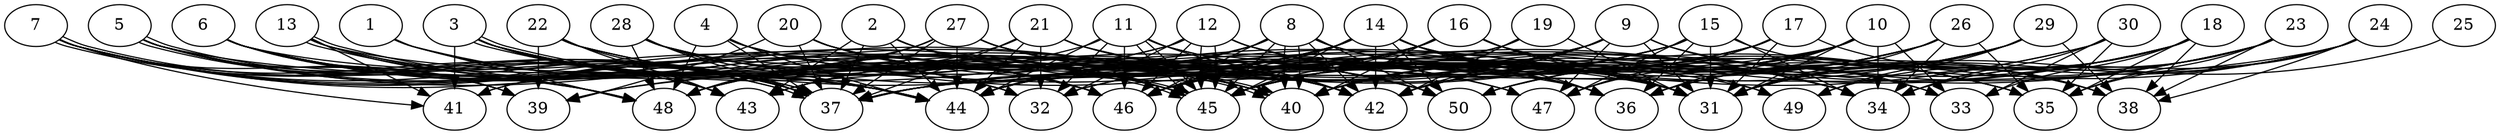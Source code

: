 // DAG automatically generated by daggen at Thu Oct  3 14:07:57 2019
// ./daggen --dot -n 50 --ccr 0.4 --fat 0.9 --regular 0.7 --density 0.7 --mindata 5242880 --maxdata 52428800 
digraph G {
  1 [size="43059200", alpha="0.07", expect_size="17223680"] 
  1 -> 40 [size ="17223680"]
  1 -> 44 [size ="17223680"]
  1 -> 48 [size ="17223680"]
  2 [size="18982400", alpha="0.14", expect_size="7592960"] 
  2 -> 34 [size ="7592960"]
  2 -> 37 [size ="7592960"]
  2 -> 40 [size ="7592960"]
  2 -> 43 [size ="7592960"]
  2 -> 44 [size ="7592960"]
  2 -> 45 [size ="7592960"]
  3 [size="57448960", alpha="0.06", expect_size="22979584"] 
  3 -> 37 [size ="22979584"]
  3 -> 40 [size ="22979584"]
  3 -> 40 [size ="22979584"]
  3 -> 41 [size ="22979584"]
  3 -> 42 [size ="22979584"]
  3 -> 43 [size ="22979584"]
  3 -> 44 [size ="22979584"]
  3 -> 46 [size ="22979584"]
  3 -> 50 [size ="22979584"]
  4 [size="114854400", alpha="0.02", expect_size="45941760"] 
  4 -> 34 [size ="45941760"]
  4 -> 37 [size ="45941760"]
  4 -> 44 [size ="45941760"]
  4 -> 46 [size ="45941760"]
  4 -> 48 [size ="45941760"]
  4 -> 50 [size ="45941760"]
  5 [size="25868800", alpha="0.04", expect_size="10347520"] 
  5 -> 37 [size ="10347520"]
  5 -> 37 [size ="10347520"]
  5 -> 39 [size ="10347520"]
  5 -> 40 [size ="10347520"]
  5 -> 43 [size ="10347520"]
  5 -> 44 [size ="10347520"]
  5 -> 46 [size ="10347520"]
  5 -> 48 [size ="10347520"]
  5 -> 49 [size ="10347520"]
  6 [size="46755840", alpha="0.15", expect_size="18702336"] 
  6 -> 32 [size ="18702336"]
  6 -> 36 [size ="18702336"]
  6 -> 37 [size ="18702336"]
  6 -> 39 [size ="18702336"]
  6 -> 44 [size ="18702336"]
  6 -> 45 [size ="18702336"]
  6 -> 46 [size ="18702336"]
  6 -> 48 [size ="18702336"]
  7 [size="61542400", alpha="0.02", expect_size="24616960"] 
  7 -> 32 [size ="24616960"]
  7 -> 37 [size ="24616960"]
  7 -> 37 [size ="24616960"]
  7 -> 39 [size ="24616960"]
  7 -> 40 [size ="24616960"]
  7 -> 41 [size ="24616960"]
  7 -> 43 [size ="24616960"]
  7 -> 44 [size ="24616960"]
  7 -> 45 [size ="24616960"]
  7 -> 46 [size ="24616960"]
  7 -> 48 [size ="24616960"]
  8 [size="110886400", alpha="0.14", expect_size="44354560"] 
  8 -> 31 [size ="44354560"]
  8 -> 33 [size ="44354560"]
  8 -> 37 [size ="44354560"]
  8 -> 40 [size ="44354560"]
  8 -> 40 [size ="44354560"]
  8 -> 42 [size ="44354560"]
  8 -> 44 [size ="44354560"]
  8 -> 45 [size ="44354560"]
  8 -> 46 [size ="44354560"]
  8 -> 48 [size ="44354560"]
  8 -> 50 [size ="44354560"]
  9 [size="70955520", alpha="0.03", expect_size="28382208"] 
  9 -> 31 [size ="28382208"]
  9 -> 33 [size ="28382208"]
  9 -> 37 [size ="28382208"]
  9 -> 38 [size ="28382208"]
  9 -> 40 [size ="28382208"]
  9 -> 42 [size ="28382208"]
  9 -> 43 [size ="28382208"]
  9 -> 45 [size ="28382208"]
  9 -> 47 [size ="28382208"]
  9 -> 48 [size ="28382208"]
  10 [size="117798400", alpha="0.10", expect_size="47119360"] 
  10 -> 31 [size ="47119360"]
  10 -> 33 [size ="47119360"]
  10 -> 34 [size ="47119360"]
  10 -> 36 [size ="47119360"]
  10 -> 37 [size ="47119360"]
  10 -> 42 [size ="47119360"]
  10 -> 44 [size ="47119360"]
  10 -> 45 [size ="47119360"]
  10 -> 47 [size ="47119360"]
  11 [size="85271040", alpha="0.02", expect_size="34108416"] 
  11 -> 31 [size ="34108416"]
  11 -> 32 [size ="34108416"]
  11 -> 36 [size ="34108416"]
  11 -> 39 [size ="34108416"]
  11 -> 42 [size ="34108416"]
  11 -> 44 [size ="34108416"]
  11 -> 45 [size ="34108416"]
  11 -> 45 [size ="34108416"]
  11 -> 46 [size ="34108416"]
  12 [size="128622080", alpha="0.12", expect_size="51448832"] 
  12 -> 31 [size ="51448832"]
  12 -> 32 [size ="51448832"]
  12 -> 35 [size ="51448832"]
  12 -> 36 [size ="51448832"]
  12 -> 41 [size ="51448832"]
  12 -> 45 [size ="51448832"]
  12 -> 45 [size ="51448832"]
  12 -> 46 [size ="51448832"]
  12 -> 48 [size ="51448832"]
  13 [size="91983360", alpha="0.20", expect_size="36793344"] 
  13 -> 31 [size ="36793344"]
  13 -> 37 [size ="36793344"]
  13 -> 41 [size ="36793344"]
  13 -> 44 [size ="36793344"]
  13 -> 45 [size ="36793344"]
  13 -> 45 [size ="36793344"]
  13 -> 48 [size ="36793344"]
  14 [size="127016960", alpha="0.17", expect_size="50806784"] 
  14 -> 31 [size ="50806784"]
  14 -> 34 [size ="50806784"]
  14 -> 35 [size ="50806784"]
  14 -> 36 [size ="50806784"]
  14 -> 37 [size ="50806784"]
  14 -> 39 [size ="50806784"]
  14 -> 42 [size ="50806784"]
  14 -> 43 [size ="50806784"]
  14 -> 44 [size ="50806784"]
  14 -> 45 [size ="50806784"]
  14 -> 46 [size ="50806784"]
  14 -> 50 [size ="50806784"]
  15 [size="20008960", alpha="0.09", expect_size="8003584"] 
  15 -> 31 [size ="8003584"]
  15 -> 34 [size ="8003584"]
  15 -> 36 [size ="8003584"]
  15 -> 37 [size ="8003584"]
  15 -> 38 [size ="8003584"]
  15 -> 44 [size ="8003584"]
  15 -> 46 [size ="8003584"]
  15 -> 47 [size ="8003584"]
  15 -> 48 [size ="8003584"]
  16 [size="45368320", alpha="0.07", expect_size="18147328"] 
  16 -> 31 [size ="18147328"]
  16 -> 37 [size ="18147328"]
  16 -> 38 [size ="18147328"]
  16 -> 40 [size ="18147328"]
  16 -> 43 [size ="18147328"]
  16 -> 44 [size ="18147328"]
  16 -> 45 [size ="18147328"]
  16 -> 46 [size ="18147328"]
  16 -> 49 [size ="18147328"]
  17 [size="130892800", alpha="0.20", expect_size="52357120"] 
  17 -> 31 [size ="52357120"]
  17 -> 32 [size ="52357120"]
  17 -> 38 [size ="52357120"]
  17 -> 40 [size ="52357120"]
  17 -> 45 [size ="52357120"]
  17 -> 46 [size ="52357120"]
  17 -> 47 [size ="52357120"]
  18 [size="22604800", alpha="0.02", expect_size="9041920"] 
  18 -> 31 [size ="9041920"]
  18 -> 33 [size ="9041920"]
  18 -> 35 [size ="9041920"]
  18 -> 36 [size ="9041920"]
  18 -> 38 [size ="9041920"]
  18 -> 42 [size ="9041920"]
  18 -> 45 [size ="9041920"]
  18 -> 46 [size ="9041920"]
  18 -> 49 [size ="9041920"]
  19 [size="107202560", alpha="0.08", expect_size="42881024"] 
  19 -> 31 [size ="42881024"]
  19 -> 42 [size ="42881024"]
  19 -> 44 [size ="42881024"]
  19 -> 46 [size ="42881024"]
  20 [size="123752960", alpha="0.07", expect_size="49501184"] 
  20 -> 36 [size ="49501184"]
  20 -> 37 [size ="49501184"]
  20 -> 39 [size ="49501184"]
  20 -> 42 [size ="49501184"]
  20 -> 45 [size ="49501184"]
  20 -> 46 [size ="49501184"]
  21 [size="67637760", alpha="0.10", expect_size="27055104"] 
  21 -> 31 [size ="27055104"]
  21 -> 32 [size ="27055104"]
  21 -> 35 [size ="27055104"]
  21 -> 37 [size ="27055104"]
  21 -> 44 [size ="27055104"]
  21 -> 48 [size ="27055104"]
  21 -> 50 [size ="27055104"]
  22 [size="81779200", alpha="0.15", expect_size="32711680"] 
  22 -> 31 [size ="32711680"]
  22 -> 37 [size ="32711680"]
  22 -> 39 [size ="32711680"]
  22 -> 42 [size ="32711680"]
  22 -> 43 [size ="32711680"]
  22 -> 47 [size ="32711680"]
  23 [size="34570240", alpha="0.07", expect_size="13828096"] 
  23 -> 31 [size ="13828096"]
  23 -> 34 [size ="13828096"]
  23 -> 35 [size ="13828096"]
  23 -> 38 [size ="13828096"]
  23 -> 40 [size ="13828096"]
  23 -> 45 [size ="13828096"]
  23 -> 50 [size ="13828096"]
  24 [size="32642560", alpha="0.17", expect_size="13057024"] 
  24 -> 31 [size ="13057024"]
  24 -> 34 [size ="13057024"]
  24 -> 35 [size ="13057024"]
  24 -> 36 [size ="13057024"]
  24 -> 37 [size ="13057024"]
  24 -> 38 [size ="13057024"]
  24 -> 50 [size ="13057024"]
  25 [size="17218560", alpha="0.08", expect_size="6887424"] 
  25 -> 31 [size ="6887424"]
  26 [size="71774720", alpha="0.06", expect_size="28709888"] 
  26 -> 31 [size ="28709888"]
  26 -> 34 [size ="28709888"]
  26 -> 35 [size ="28709888"]
  26 -> 40 [size ="28709888"]
  26 -> 42 [size ="28709888"]
  26 -> 45 [size ="28709888"]
  26 -> 46 [size ="28709888"]
  26 -> 50 [size ="28709888"]
  27 [size="112230400", alpha="0.11", expect_size="44892160"] 
  27 -> 31 [size ="44892160"]
  27 -> 36 [size ="44892160"]
  27 -> 37 [size ="44892160"]
  27 -> 41 [size ="44892160"]
  27 -> 42 [size ="44892160"]
  27 -> 44 [size ="44892160"]
  27 -> 47 [size ="44892160"]
  27 -> 48 [size ="44892160"]
  27 -> 50 [size ="44892160"]
  28 [size="110036480", alpha="0.13", expect_size="44014592"] 
  28 -> 31 [size ="44014592"]
  28 -> 32 [size ="44014592"]
  28 -> 37 [size ="44014592"]
  28 -> 42 [size ="44014592"]
  28 -> 44 [size ="44014592"]
  28 -> 45 [size ="44014592"]
  28 -> 48 [size ="44014592"]
  29 [size="124569600", alpha="0.05", expect_size="49827840"] 
  29 -> 31 [size ="49827840"]
  29 -> 32 [size ="49827840"]
  29 -> 36 [size ="49827840"]
  29 -> 38 [size ="49827840"]
  29 -> 40 [size ="49827840"]
  29 -> 42 [size ="49827840"]
  29 -> 49 [size ="49827840"]
  30 [size="53964800", alpha="0.15", expect_size="21585920"] 
  30 -> 33 [size ="21585920"]
  30 -> 34 [size ="21585920"]
  30 -> 35 [size ="21585920"]
  30 -> 40 [size ="21585920"]
  30 -> 44 [size ="21585920"]
  31 [size="93035520", alpha="0.17", expect_size="37214208"] 
  32 [size="35806720", alpha="0.18", expect_size="14322688"] 
  33 [size="124085760", alpha="0.13", expect_size="49634304"] 
  34 [size="48325120", alpha="0.07", expect_size="19330048"] 
  35 [size="28231680", alpha="0.02", expect_size="11292672"] 
  36 [size="76574720", alpha="0.03", expect_size="30629888"] 
  37 [size="109035520", alpha="0.04", expect_size="43614208"] 
  38 [size="56087040", alpha="0.06", expect_size="22434816"] 
  39 [size="15513600", alpha="0.05", expect_size="6205440"] 
  40 [size="45163520", alpha="0.02", expect_size="18065408"] 
  41 [size="13798400", alpha="0.08", expect_size="5519360"] 
  42 [size="111552000", alpha="0.06", expect_size="44620800"] 
  43 [size="100042240", alpha="0.08", expect_size="40016896"] 
  44 [size="58147840", alpha="0.13", expect_size="23259136"] 
  45 [size="99783680", alpha="0.18", expect_size="39913472"] 
  46 [size="113884160", alpha="0.14", expect_size="45553664"] 
  47 [size="14748160", alpha="0.06", expect_size="5899264"] 
  48 [size="38126080", alpha="0.15", expect_size="15250432"] 
  49 [size="75555840", alpha="0.03", expect_size="30222336"] 
  50 [size="103162880", alpha="0.17", expect_size="41265152"] 
}
